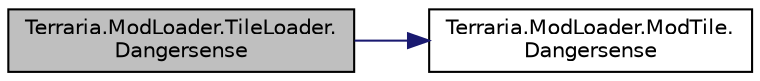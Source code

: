 digraph "Terraria.ModLoader.TileLoader.Dangersense"
{
  edge [fontname="Helvetica",fontsize="10",labelfontname="Helvetica",labelfontsize="10"];
  node [fontname="Helvetica",fontsize="10",shape=record];
  rankdir="LR";
  Node31 [label="Terraria.ModLoader.TileLoader.\lDangersense",height=0.2,width=0.4,color="black", fillcolor="grey75", style="filled", fontcolor="black"];
  Node31 -> Node32 [color="midnightblue",fontsize="10",style="solid",fontname="Helvetica"];
  Node32 [label="Terraria.ModLoader.ModTile.\lDangersense",height=0.2,width=0.4,color="black", fillcolor="white", style="filled",URL="$class_terraria_1_1_mod_loader_1_1_mod_tile.html#a2d7b38e3d7eb90b24f7c295fac0719e7",tooltip="Allows you to determine whether this block glows red when the given player has the Dangersense buff..."];
}

